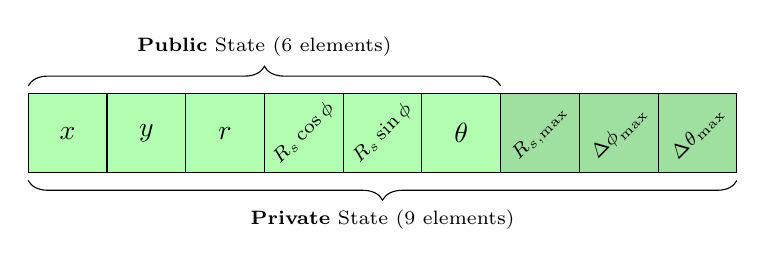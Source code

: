\begin{tikzpicture}
  \draw[fill={green!30},xshift=-0.5cm,yshift=-0.5cm]         (0,0) rectangle (9,1);
  \draw[fill={green!50!gray!50},xshift=-0.5cm,yshift=-0.5cm] (6,0) rectangle (9,1);
  \draw[step=1.0cm,xshift=-0.5cm,yshift=-0.5cm]              (0,0) grid (9,1);
  \node            at (0,0) {$x$};
  \node            at (1,0) {$y$};
  \node            at (2,0) {$r$};
  \node[rotate=45] at (3,0) {\scriptsize $R_s \cos \phi$};
  \node[rotate=45] at (4,0) {\scriptsize $R_s \sin \phi$};
  \node            at (5,0) {$\theta$};
  \node[rotate=45] at (6,0) {\scriptsize $R_{s,\max}$};
  \node[rotate=45] at (7,0) {\scriptsize ${\Delta \phi}_{\max}$};
  \node[rotate=45] at (8,0) {\scriptsize ${\Delta \theta}_{\max}$};
  \draw[decorate,decoration={brace,amplitude=0.25cm,raise=0.1cm},xshift=-0.5cm,yshift=-0.5cm]        (0,1) -- (6,1) node[midway,yshift=0.6cm]  {\scriptsize \textbf{Public} State ($6$ elements)};
  \draw[decorate,decoration={brace,mirror,amplitude=0.25cm,raise=0.1cm},xshift=-0.5cm,yshift=-0.5cm] (0,0) -- (9,0) node[midway,yshift=-0.6cm] {\scriptsize \textbf{Private} State ($9$ elements)};
\end{tikzpicture}
